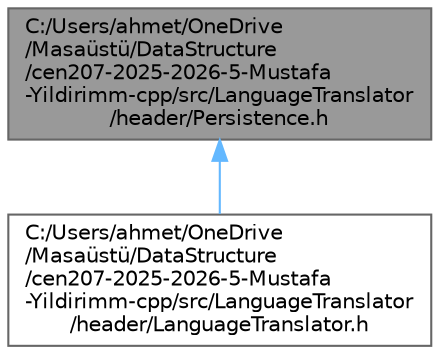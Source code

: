 digraph "C:/Users/ahmet/OneDrive/Masaüstü/DataStructure/cen207-2025-2026-5-Mustafa-Yildirimm-cpp/src/LanguageTranslator/header/Persistence.h"
{
 // INTERACTIVE_SVG=YES
 // LATEX_PDF_SIZE
  bgcolor="transparent";
  edge [fontname=Helvetica,fontsize=10,labelfontname=Helvetica,labelfontsize=10];
  node [fontname=Helvetica,fontsize=10,shape=box,height=0.2,width=0.4];
  Node1 [id="Node000001",label="C:/Users/ahmet/OneDrive\l/Masaüstü/DataStructure\l/cen207-2025-2026-5-Mustafa\l-Yildirimm-cpp/src/LanguageTranslator\l/header/Persistence.h",height=0.2,width=0.4,color="gray40", fillcolor="grey60", style="filled", fontcolor="black",tooltip="LanguageTranslator verileri için ikili (binary) kalıcılık yardımcıları."];
  Node1 -> Node2 [id="edge2_Node000001_Node000002",dir="back",color="steelblue1",style="solid",tooltip=" "];
  Node2 [id="Node000002",label="C:/Users/ahmet/OneDrive\l/Masaüstü/DataStructure\l/cen207-2025-2026-5-Mustafa\l-Yildirimm-cpp/src/LanguageTranslator\l/header/LanguageTranslator.h",height=0.2,width=0.4,color="grey40", fillcolor="white", style="filled",URL="$_language_translator_8h.html",tooltip="Konsol tabanlı dil çevirici uygulamasının ana arabirimi."];
}
